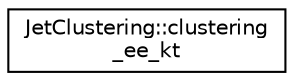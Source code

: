 digraph "Graphical Class Hierarchy"
{
 // LATEX_PDF_SIZE
  edge [fontname="Helvetica",fontsize="10",labelfontname="Helvetica",labelfontsize="10"];
  node [fontname="Helvetica",fontsize="10",shape=record];
  rankdir="LR";
  Node0 [label="JetClustering::clustering\l_ee_kt",height=0.2,width=0.4,color="black", fillcolor="white", style="filled",URL="$struct_jet_clustering_1_1clustering__ee__kt.html",tooltip="Jet Clustering interface for ee_kt."];
}

